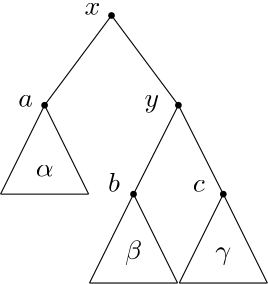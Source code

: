 <?xml version="1.0"?>
<!DOCTYPE ipe SYSTEM "ipe.dtd">
<ipe version="70005" creator="Ipe 7.1.1">
<info created="D:20140206095611" modified="D:20140206095611"/>
<ipestyle name="ipe6">
<symbol name="mark/circle(sx)" transformations="translations">
<path fill="sym-stroke">
0.6 0 0 0.6 0 0 e
0.4 0 0 0.4 0 0 e
</path>
</symbol>
<symbol name="mark/disk(sx)" transformations="translations">
<path fill="sym-stroke">
0.6 0 0 0.6 0 0 e
</path>
</symbol>
<symbol name="mark/fdisk(sfx)" transformations="translations">
<group>
<path fill="sym-fill">
0.5 0 0 0.5 0 0 e
</path>
<path fill="sym-stroke" fillrule="eofill">
0.6 0 0 0.6 0 0 e
0.4 0 0 0.4 0 0 e
</path>
</group>
</symbol>
<symbol name="mark/box(sx)" transformations="translations">
<path fill="sym-stroke" fillrule="eofill">
-0.6 -0.6 m
0.6 -0.6 l
0.6 0.6 l
-0.6 0.6 l
h
-0.4 -0.4 m
0.4 -0.4 l
0.4 0.4 l
-0.4 0.4 l
h
</path>
</symbol>
<symbol name="mark/square(sx)" transformations="translations">
<path fill="sym-stroke">
-0.6 -0.6 m
0.6 -0.6 l
0.6 0.6 l
-0.6 0.6 l
h
</path>
</symbol>
<symbol name="mark/fsquare(sfx)" transformations="translations">
<group>
<path fill="sym-fill">
-0.5 -0.5 m
0.5 -0.5 l
0.5 0.5 l
-0.5 0.5 l
h
</path>
<path fill="sym-stroke" fillrule="eofill">
-0.6 -0.6 m
0.6 -0.6 l
0.6 0.6 l
-0.6 0.6 l
0 -0.4 m
0.4 -0.4 l
0.4 0.4 l
-0.4 0.4 l
h
</path>
</group>
</symbol>
<symbol name="mark/cross(sx)" transformations="translations">
<group>
<path fill="sym-stroke">
-0.43 -0.57 m
0.57 0.43 l
0.43 0.57 l
-0.57 -0.43 l
h
</path>
<path fill="sym-stroke">
-0.43 0.57 m
0.57 -0.43 l
0.43 -0.57 l
-0.57 0.43 l
h
</path>
</group>
</symbol>
<pen name="heavier" value="0.8"/>
<pen name="fat" value="1.2"/>
<pen name="ultrafat" value="2"/>
<symbolsize name="large" value="5"/>
<symbolsize name="small" value="2"/>
<symbolsize name="tiny" value="1.1"/>
<arrowsize name="large" value="10"/>
<arrowsize name="small" value="5"/>
<arrowsize name="tiny" value="3"/>
<color name="red" value="1 0 0"/>
<color name="green" value="0 1 0"/>
<color name="blue" value="0 0 1"/>
<color name="yellow" value="1 1 0"/>
<color name="gray1" value="0.125"/>
<color name="gray2" value="0.25"/>
<color name="gray3" value="0.375"/>
<color name="gray4" value="0.5"/>
<color name="gray5" value="0.625"/>
<color name="gray6" value="0.75"/>
<color name="gray7" value="0.875"/>
<dashstyle name="dashed" value="[4] 0"/>
<dashstyle name="dotted" value="[1 3] 0"/>
<dashstyle name="dash dotted" value="[4 2 1 2] 0"/>
<dashstyle name="dash dot dotted" value="[4 2 1 2 1 2] 0"/>
<textsize name="large" value="\large"/>
<textsize name="Large" value="\Large"/>
<textsize name="LARGE" value="\LARGE"/>
<textsize name="huge" value="\huge"/>
<textsize name="Huge" value="\Huge"/>
<textsize name="small" value="\small"/>
<textsize name="footnote" value="\footnotesize"/>
<textsize name="tiny" value="\tiny"/>
<textstyle name="center" begin="\begin{center}" end="\end{center}"/>
<textstyle name="itemize" begin="\begin{itemize}" end="\end{itemize}"/>
<textstyle name="item" begin="\begin{itemize}\item{}" end="\end{itemize}"/>
</ipestyle>
<page>
<layer name="alpha"/>
<view layers="alpha" active="alpha"/>
<use layer="alpha" matrix="1 0 0 1 335.819 118.828" name="mark/disk(sx)" pos="-215.845 16.1429" size="2" stroke="black"/>
<use matrix="1 0 0 1 335.819 118.828" name="mark/disk(sx)" pos="-191.759 -16.156" size="2" stroke="black"/>
<path matrix="1 0 0 1 335.819 118.828" stroke="black" pen="0.4">
-215.845 16.1429 m
-191.759 -16.156 l
</path>
<group matrix="1 0 0 1 335.819 118.828">
<use name="mark/disk(sx)" pos="-207.918 -48.1665" size="2" stroke="black"/>
<path stroke="black" pen="0.4">
-191.759 -16.156 m
-207.918 -48.1665 l
</path>
</group>
<group matrix="1 0 0 1 335.819 118.828">
<use name="mark/disk(sx)" pos="-175.599 -48.1665" size="2" stroke="black"/>
<path stroke="black" pen="0.4">
-191.759 -16.156 m
-175.599 -48.1665 l
</path>
</group>
<use matrix="1 0 0 1 335.819 118.828" name="mark/disk(sx)" pos="-239.931 -16.156" size="2" stroke="black"/>
<path matrix="1 0 0 1 335.819 118.828" stroke="black" pen="0.4">
-215.845 16.1429 m
-239.931 -16.156 l
</path>
<path matrix="1 0 0 1 335.819 118.828" stroke="black" pen="0.4">
-207.918 -48.1665 m
-223.772 -80.177 l
-207.918 -48.1665 m
-192.063 -80.177 l
-223.772 -80.177 m
-192.063 -80.177 l
</path>
<path matrix="1 0 0 1 335.819 118.828" stroke="black" pen="0.4">
-175.599 -48.1665 m
-191.453 -80.177 l
-175.599 -48.1665 m
-159.744 -80.177 l
-191.453 -80.177 m
-159.744 -80.177 l
</path>
<path matrix="1 0 0 1 335.819 118.828" stroke="black" pen="0.4">
-239.931 -16.156 m
-255.786 -48.1665 l
-239.931 -16.156 m
-224.076 -48.1665 l
-255.786 -48.1665 m
-224.076 -48.1665 l
</path>
<text matrix="1 0 0 1 335.819 118.828" transformations="translations" pos="-225.602 16.4313" stroke="black" type="label" valign="bottom" size="10">$x$</text>
<text matrix="1 0 0 1 335.819 118.828" transformations="translations" pos="-203.954 -18.6628" stroke="black" type="label" valign="bottom" size="10">$y$</text>
<text matrix="1 0 0 1 335.819 118.828" transformations="translations" pos="-249.383 -16.7328" stroke="black" type="label" valign="bottom" size="10">$a$</text>
<text matrix="1 0 0 1 335.819 118.828" transformations="translations" pos="-217.065 -47.3014" stroke="black" type="label" valign="bottom" size="10">$b$</text>
<text matrix="1 0 0 1 335.819 118.828" transformations="translations" pos="-186.576 -47.3014" stroke="black" type="label" valign="bottom" size="10">$c$</text>
<text matrix="1 0 0 1 335.819 118.828" transformations="translations" pos="-243.136 -41.8221" stroke="black" type="label" valign="bottom" size="10">$\alpha$</text>
<text matrix="1 0 0 1 335.819 118.828" transformations="translations" pos="-210.998 -73.5442" stroke="black" type="label" valign="bottom" size="10">$\beta$</text>
<text matrix="1 0 0 1 335.819 118.828" transformations="translations" pos="-178.454 -73.5442" stroke="black" type="label" valign="bottom" size="10">$\gamma$</text>
</page>
</ipe>
